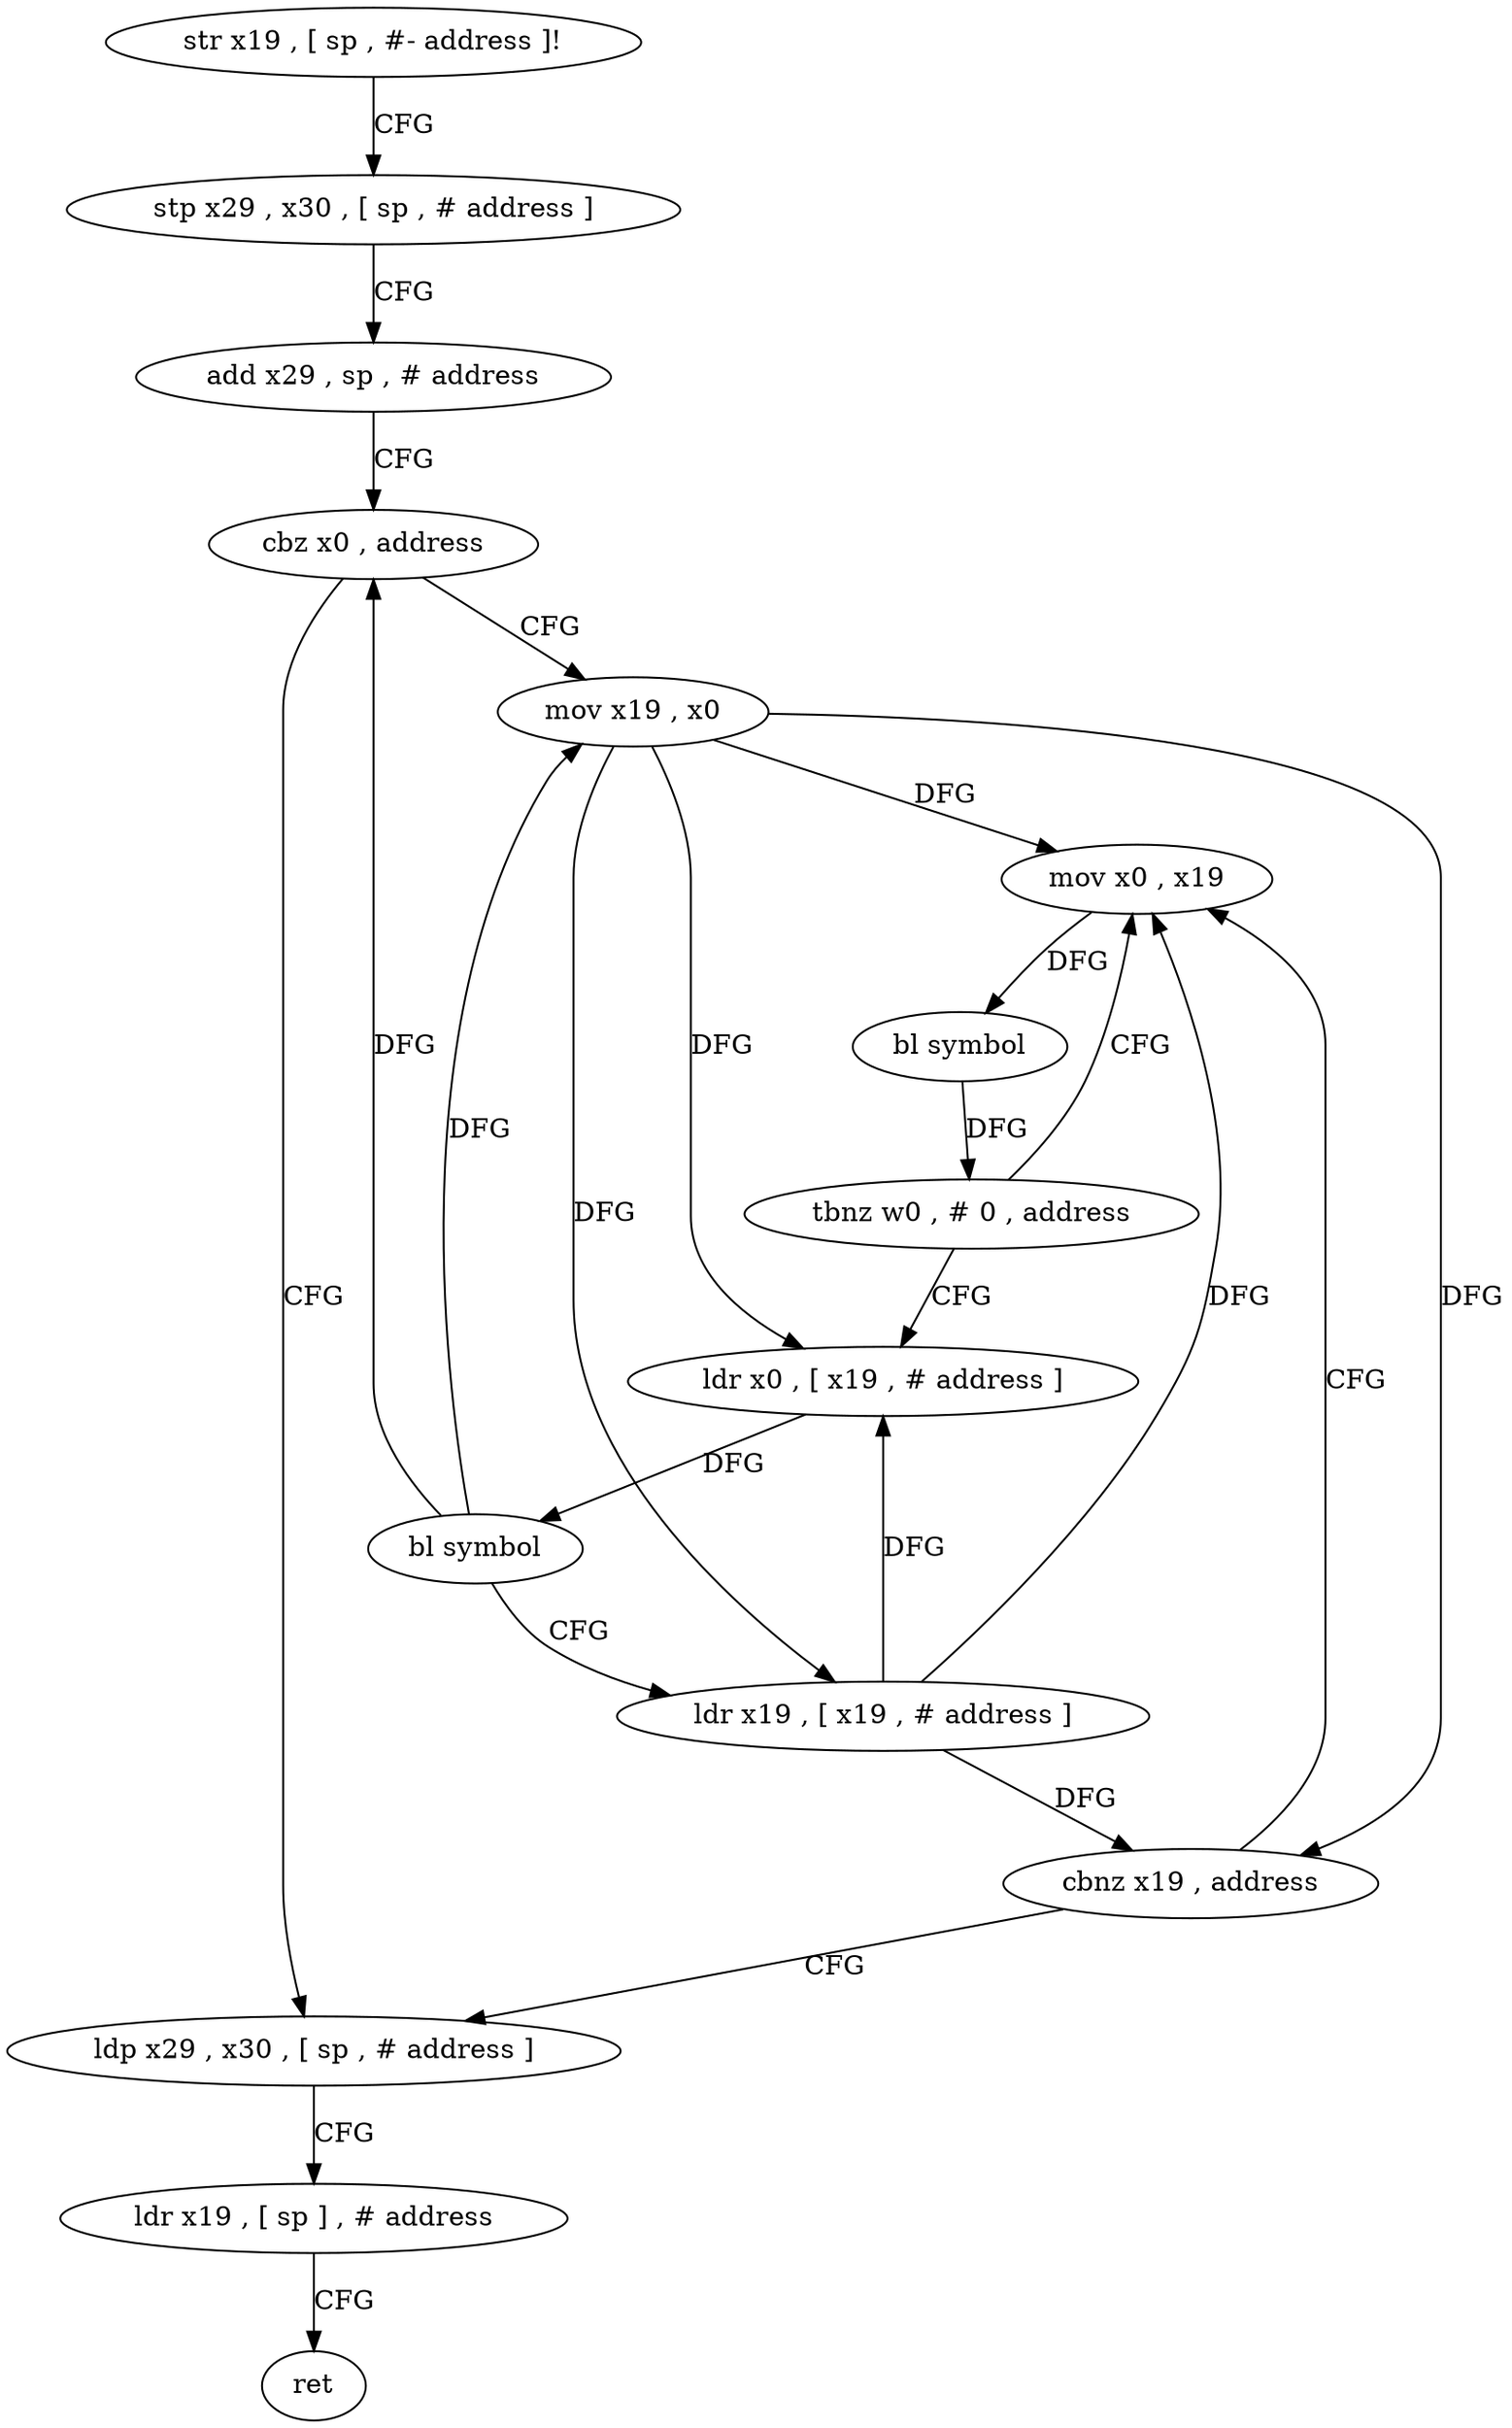 digraph "func" {
"4225312" [label = "str x19 , [ sp , #- address ]!" ]
"4225316" [label = "stp x29 , x30 , [ sp , # address ]" ]
"4225320" [label = "add x29 , sp , # address" ]
"4225324" [label = "cbz x0 , address" ]
"4225360" [label = "ldp x29 , x30 , [ sp , # address ]" ]
"4225328" [label = "mov x19 , x0" ]
"4225364" [label = "ldr x19 , [ sp ] , # address" ]
"4225368" [label = "ret" ]
"4225332" [label = "mov x0 , x19" ]
"4225336" [label = "bl symbol" ]
"4225340" [label = "tbnz w0 , # 0 , address" ]
"4225344" [label = "ldr x0 , [ x19 , # address ]" ]
"4225348" [label = "bl symbol" ]
"4225352" [label = "ldr x19 , [ x19 , # address ]" ]
"4225356" [label = "cbnz x19 , address" ]
"4225312" -> "4225316" [ label = "CFG" ]
"4225316" -> "4225320" [ label = "CFG" ]
"4225320" -> "4225324" [ label = "CFG" ]
"4225324" -> "4225360" [ label = "CFG" ]
"4225324" -> "4225328" [ label = "CFG" ]
"4225360" -> "4225364" [ label = "CFG" ]
"4225328" -> "4225332" [ label = "DFG" ]
"4225328" -> "4225344" [ label = "DFG" ]
"4225328" -> "4225352" [ label = "DFG" ]
"4225328" -> "4225356" [ label = "DFG" ]
"4225364" -> "4225368" [ label = "CFG" ]
"4225332" -> "4225336" [ label = "DFG" ]
"4225336" -> "4225340" [ label = "DFG" ]
"4225340" -> "4225332" [ label = "CFG" ]
"4225340" -> "4225344" [ label = "CFG" ]
"4225344" -> "4225348" [ label = "DFG" ]
"4225348" -> "4225352" [ label = "CFG" ]
"4225348" -> "4225324" [ label = "DFG" ]
"4225348" -> "4225328" [ label = "DFG" ]
"4225352" -> "4225356" [ label = "DFG" ]
"4225352" -> "4225332" [ label = "DFG" ]
"4225352" -> "4225344" [ label = "DFG" ]
"4225356" -> "4225332" [ label = "CFG" ]
"4225356" -> "4225360" [ label = "CFG" ]
}
